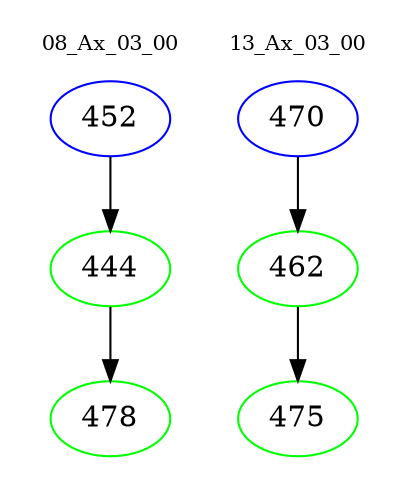 digraph{
subgraph cluster_0 {
color = white
label = "08_Ax_03_00";
fontsize=10;
T0_452 [label="452", color="blue"]
T0_452 -> T0_444 [color="black"]
T0_444 [label="444", color="green"]
T0_444 -> T0_478 [color="black"]
T0_478 [label="478", color="green"]
}
subgraph cluster_1 {
color = white
label = "13_Ax_03_00";
fontsize=10;
T1_470 [label="470", color="blue"]
T1_470 -> T1_462 [color="black"]
T1_462 [label="462", color="green"]
T1_462 -> T1_475 [color="black"]
T1_475 [label="475", color="green"]
}
}
